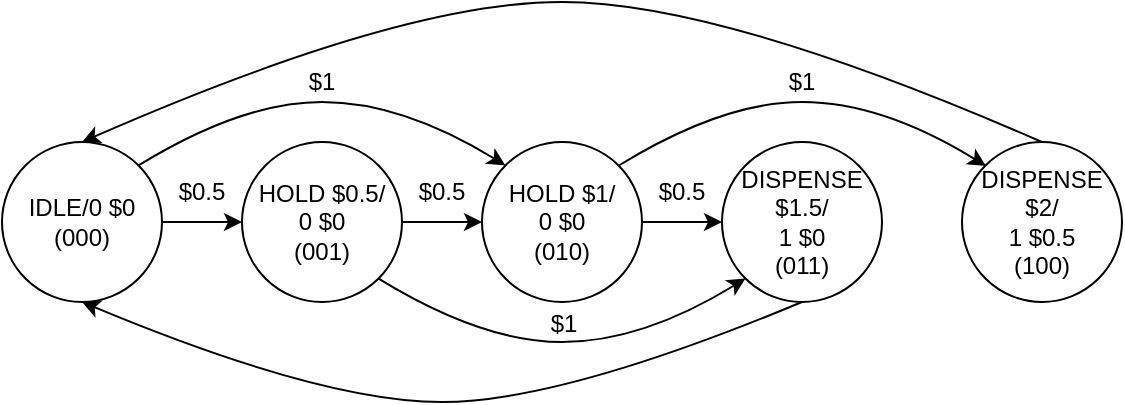 <mxfile version="24.2.5" type="device">
  <diagram name="Page-1" id="Me5RSBE2r3nm0kw_95Sj">
    <mxGraphModel dx="924" dy="504" grid="1" gridSize="10" guides="1" tooltips="1" connect="1" arrows="1" fold="1" page="1" pageScale="1" pageWidth="827" pageHeight="1169" math="0" shadow="0">
      <root>
        <mxCell id="0" />
        <mxCell id="1" parent="0" />
        <mxCell id="pZrvLZBO8hLR1AurmgYi-1" value="DISPENSE $2/&lt;div&gt;1 $0.5&lt;/div&gt;&lt;div&gt;(100)&lt;/div&gt;" style="ellipse;whiteSpace=wrap;html=1;aspect=fixed;" vertex="1" parent="1">
          <mxGeometry x="600" y="240" width="80" height="80" as="geometry" />
        </mxCell>
        <mxCell id="pZrvLZBO8hLR1AurmgYi-2" value="DISPENSE $1.5/&lt;div&gt;1 $0&lt;/div&gt;&lt;div&gt;(011)&lt;/div&gt;" style="ellipse;whiteSpace=wrap;html=1;aspect=fixed;" vertex="1" parent="1">
          <mxGeometry x="480" y="240" width="80" height="80" as="geometry" />
        </mxCell>
        <mxCell id="pZrvLZBO8hLR1AurmgYi-9" style="edgeStyle=orthogonalEdgeStyle;rounded=0;orthogonalLoop=1;jettySize=auto;html=1;exitX=1;exitY=0.5;exitDx=0;exitDy=0;entryX=0;entryY=0.5;entryDx=0;entryDy=0;" edge="1" parent="1" source="pZrvLZBO8hLR1AurmgYi-3" target="pZrvLZBO8hLR1AurmgYi-2">
          <mxGeometry relative="1" as="geometry" />
        </mxCell>
        <mxCell id="pZrvLZBO8hLR1AurmgYi-3" value="HOLD $1/&lt;div&gt;0 $0&lt;/div&gt;&lt;div&gt;(010)&lt;/div&gt;" style="ellipse;whiteSpace=wrap;html=1;aspect=fixed;" vertex="1" parent="1">
          <mxGeometry x="360" y="240" width="80" height="80" as="geometry" />
        </mxCell>
        <mxCell id="pZrvLZBO8hLR1AurmgYi-8" style="edgeStyle=orthogonalEdgeStyle;rounded=0;orthogonalLoop=1;jettySize=auto;html=1;exitX=1;exitY=0.5;exitDx=0;exitDy=0;entryX=0;entryY=0.5;entryDx=0;entryDy=0;" edge="1" parent="1" source="pZrvLZBO8hLR1AurmgYi-4" target="pZrvLZBO8hLR1AurmgYi-3">
          <mxGeometry relative="1" as="geometry" />
        </mxCell>
        <mxCell id="pZrvLZBO8hLR1AurmgYi-4" value="HOLD $0.5/&lt;div&gt;0 $0&lt;div&gt;(001)&lt;/div&gt;&lt;/div&gt;" style="ellipse;whiteSpace=wrap;html=1;aspect=fixed;" vertex="1" parent="1">
          <mxGeometry x="240" y="240" width="80" height="80" as="geometry" />
        </mxCell>
        <mxCell id="pZrvLZBO8hLR1AurmgYi-7" style="edgeStyle=orthogonalEdgeStyle;rounded=0;orthogonalLoop=1;jettySize=auto;html=1;exitX=1;exitY=0.5;exitDx=0;exitDy=0;entryX=0;entryY=0.5;entryDx=0;entryDy=0;" edge="1" parent="1" source="pZrvLZBO8hLR1AurmgYi-5" target="pZrvLZBO8hLR1AurmgYi-4">
          <mxGeometry relative="1" as="geometry" />
        </mxCell>
        <mxCell id="pZrvLZBO8hLR1AurmgYi-5" value="IDLE/0 $0&lt;div&gt;(000)&lt;/div&gt;" style="ellipse;whiteSpace=wrap;html=1;aspect=fixed;" vertex="1" parent="1">
          <mxGeometry x="120" y="240" width="80" height="80" as="geometry" />
        </mxCell>
        <mxCell id="pZrvLZBO8hLR1AurmgYi-10" value="" style="curved=1;endArrow=classic;html=1;rounded=0;exitX=1;exitY=0;exitDx=0;exitDy=0;entryX=0;entryY=0;entryDx=0;entryDy=0;" edge="1" parent="1" source="pZrvLZBO8hLR1AurmgYi-5" target="pZrvLZBO8hLR1AurmgYi-3">
          <mxGeometry width="50" height="50" relative="1" as="geometry">
            <mxPoint x="146" y="160" as="sourcePoint" />
            <mxPoint x="276" y="60" as="targetPoint" />
            <Array as="points">
              <mxPoint x="240" y="220" />
              <mxPoint x="320" y="220" />
            </Array>
          </mxGeometry>
        </mxCell>
        <mxCell id="pZrvLZBO8hLR1AurmgYi-11" value="" style="curved=1;endArrow=classic;html=1;rounded=0;exitX=1;exitY=0;exitDx=0;exitDy=0;entryX=0;entryY=0;entryDx=0;entryDy=0;" edge="1" parent="1">
          <mxGeometry width="50" height="50" relative="1" as="geometry">
            <mxPoint x="428" y="252" as="sourcePoint" />
            <mxPoint x="612" y="252" as="targetPoint" />
            <Array as="points">
              <mxPoint x="480" y="220" />
              <mxPoint x="560" y="220" />
            </Array>
          </mxGeometry>
        </mxCell>
        <mxCell id="pZrvLZBO8hLR1AurmgYi-13" value="" style="curved=1;endArrow=classic;html=1;rounded=0;exitX=1;exitY=1;exitDx=0;exitDy=0;entryX=0;entryY=1;entryDx=0;entryDy=0;" edge="1" parent="1" source="pZrvLZBO8hLR1AurmgYi-4" target="pZrvLZBO8hLR1AurmgYi-2">
          <mxGeometry width="50" height="50" relative="1" as="geometry">
            <mxPoint x="308" y="402" as="sourcePoint" />
            <mxPoint x="492" y="402" as="targetPoint" />
            <Array as="points">
              <mxPoint x="360" y="340" />
              <mxPoint x="440" y="340" />
            </Array>
          </mxGeometry>
        </mxCell>
        <mxCell id="pZrvLZBO8hLR1AurmgYi-14" value="" style="curved=1;endArrow=classic;html=1;rounded=0;entryX=0.5;entryY=1;entryDx=0;entryDy=0;exitX=0.5;exitY=1;exitDx=0;exitDy=0;" edge="1" parent="1" source="pZrvLZBO8hLR1AurmgYi-2" target="pZrvLZBO8hLR1AurmgYi-5">
          <mxGeometry width="50" height="50" relative="1" as="geometry">
            <mxPoint x="375" y="460" as="sourcePoint" />
            <mxPoint x="425" y="410" as="targetPoint" />
            <Array as="points">
              <mxPoint x="400" y="370" />
              <mxPoint x="280" y="370" />
            </Array>
          </mxGeometry>
        </mxCell>
        <mxCell id="pZrvLZBO8hLR1AurmgYi-15" value="" style="curved=1;endArrow=classic;html=1;rounded=0;exitX=0.5;exitY=0;exitDx=0;exitDy=0;entryX=0.5;entryY=0;entryDx=0;entryDy=0;" edge="1" parent="1" source="pZrvLZBO8hLR1AurmgYi-1" target="pZrvLZBO8hLR1AurmgYi-5">
          <mxGeometry width="50" height="50" relative="1" as="geometry">
            <mxPoint x="380" y="120" as="sourcePoint" />
            <mxPoint x="430" y="70" as="targetPoint" />
            <Array as="points">
              <mxPoint x="480" y="170" />
              <mxPoint x="320" y="170" />
            </Array>
          </mxGeometry>
        </mxCell>
        <mxCell id="pZrvLZBO8hLR1AurmgYi-17" value="$0.5" style="text;html=1;align=center;verticalAlign=middle;whiteSpace=wrap;rounded=0;" vertex="1" parent="1">
          <mxGeometry x="190" y="250" width="60" height="30" as="geometry" />
        </mxCell>
        <mxCell id="pZrvLZBO8hLR1AurmgYi-19" value="$0.5" style="text;html=1;align=center;verticalAlign=middle;whiteSpace=wrap;rounded=0;" vertex="1" parent="1">
          <mxGeometry x="310" y="250" width="60" height="30" as="geometry" />
        </mxCell>
        <mxCell id="pZrvLZBO8hLR1AurmgYi-20" value="$0.5" style="text;html=1;align=center;verticalAlign=middle;whiteSpace=wrap;rounded=0;" vertex="1" parent="1">
          <mxGeometry x="430" y="250" width="60" height="30" as="geometry" />
        </mxCell>
        <mxCell id="pZrvLZBO8hLR1AurmgYi-21" value="$1" style="text;html=1;align=center;verticalAlign=middle;whiteSpace=wrap;rounded=0;" vertex="1" parent="1">
          <mxGeometry x="250" y="195" width="60" height="30" as="geometry" />
        </mxCell>
        <mxCell id="pZrvLZBO8hLR1AurmgYi-24" value="$1" style="text;html=1;align=center;verticalAlign=middle;whiteSpace=wrap;rounded=0;" vertex="1" parent="1">
          <mxGeometry x="490" y="195" width="60" height="30" as="geometry" />
        </mxCell>
        <mxCell id="pZrvLZBO8hLR1AurmgYi-25" value="$1" style="text;html=1;align=center;verticalAlign=middle;whiteSpace=wrap;rounded=0;" vertex="1" parent="1">
          <mxGeometry x="371" y="316" width="60" height="30" as="geometry" />
        </mxCell>
      </root>
    </mxGraphModel>
  </diagram>
</mxfile>
